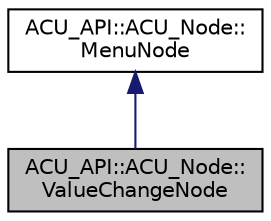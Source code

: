 digraph "ACU_API::ACU_Node::ValueChangeNode"
{
 // LATEX_PDF_SIZE
  edge [fontname="Helvetica",fontsize="10",labelfontname="Helvetica",labelfontsize="10"];
  node [fontname="Helvetica",fontsize="10",shape=record];
  Node1 [label="ACU_API::ACU_Node::\lValueChangeNode",height=0.2,width=0.4,color="black", fillcolor="grey75", style="filled", fontcolor="black",tooltip=" "];
  Node2 -> Node1 [dir="back",color="midnightblue",fontsize="10",style="solid",fontname="Helvetica"];
  Node2 [label="ACU_API::ACU_Node::\lMenuNode",height=0.2,width=0.4,color="black", fillcolor="white", style="filled",URL="$class_a_c_u___a_p_i_1_1_a_c_u___node_1_1_menu_node.html",tooltip=" "];
}
